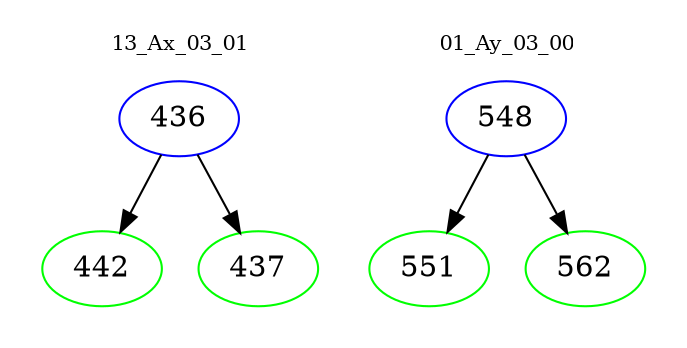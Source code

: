 digraph{
subgraph cluster_0 {
color = white
label = "13_Ax_03_01";
fontsize=10;
T0_436 [label="436", color="blue"]
T0_436 -> T0_442 [color="black"]
T0_442 [label="442", color="green"]
T0_436 -> T0_437 [color="black"]
T0_437 [label="437", color="green"]
}
subgraph cluster_1 {
color = white
label = "01_Ay_03_00";
fontsize=10;
T1_548 [label="548", color="blue"]
T1_548 -> T1_551 [color="black"]
T1_551 [label="551", color="green"]
T1_548 -> T1_562 [color="black"]
T1_562 [label="562", color="green"]
}
}
